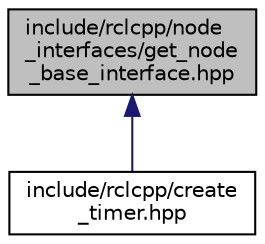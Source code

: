 digraph "include/rclcpp/node_interfaces/get_node_base_interface.hpp"
{
  edge [fontname="Helvetica",fontsize="10",labelfontname="Helvetica",labelfontsize="10"];
  node [fontname="Helvetica",fontsize="10",shape=record];
  Node124 [label="include/rclcpp/node\l_interfaces/get_node\l_base_interface.hpp",height=0.2,width=0.4,color="black", fillcolor="grey75", style="filled", fontcolor="black"];
  Node124 -> Node125 [dir="back",color="midnightblue",fontsize="10",style="solid",fontname="Helvetica"];
  Node125 [label="include/rclcpp/create\l_timer.hpp",height=0.2,width=0.4,color="black", fillcolor="white", style="filled",URL="$create__timer_8hpp.html"];
}
